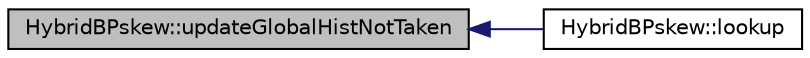 digraph G
{
  edge [fontname="Helvetica",fontsize="10",labelfontname="Helvetica",labelfontsize="10"];
  node [fontname="Helvetica",fontsize="10",shape=record];
  rankdir=LR;
  Node1 [label="HybridBPskew::updateGlobalHistNotTaken",height=0.2,width=0.4,color="black", fillcolor="grey75", style="filled" fontcolor="black"];
  Node1 -> Node2 [dir=back,color="midnightblue",fontsize="10",style="solid",fontname="Helvetica"];
  Node2 [label="HybridBPskew::lookup",height=0.2,width=0.4,color="black", fillcolor="white", style="filled",URL="$classHybridBPskew.html#a582ad543f9fc90c933eb2c740de572ec"];
}
